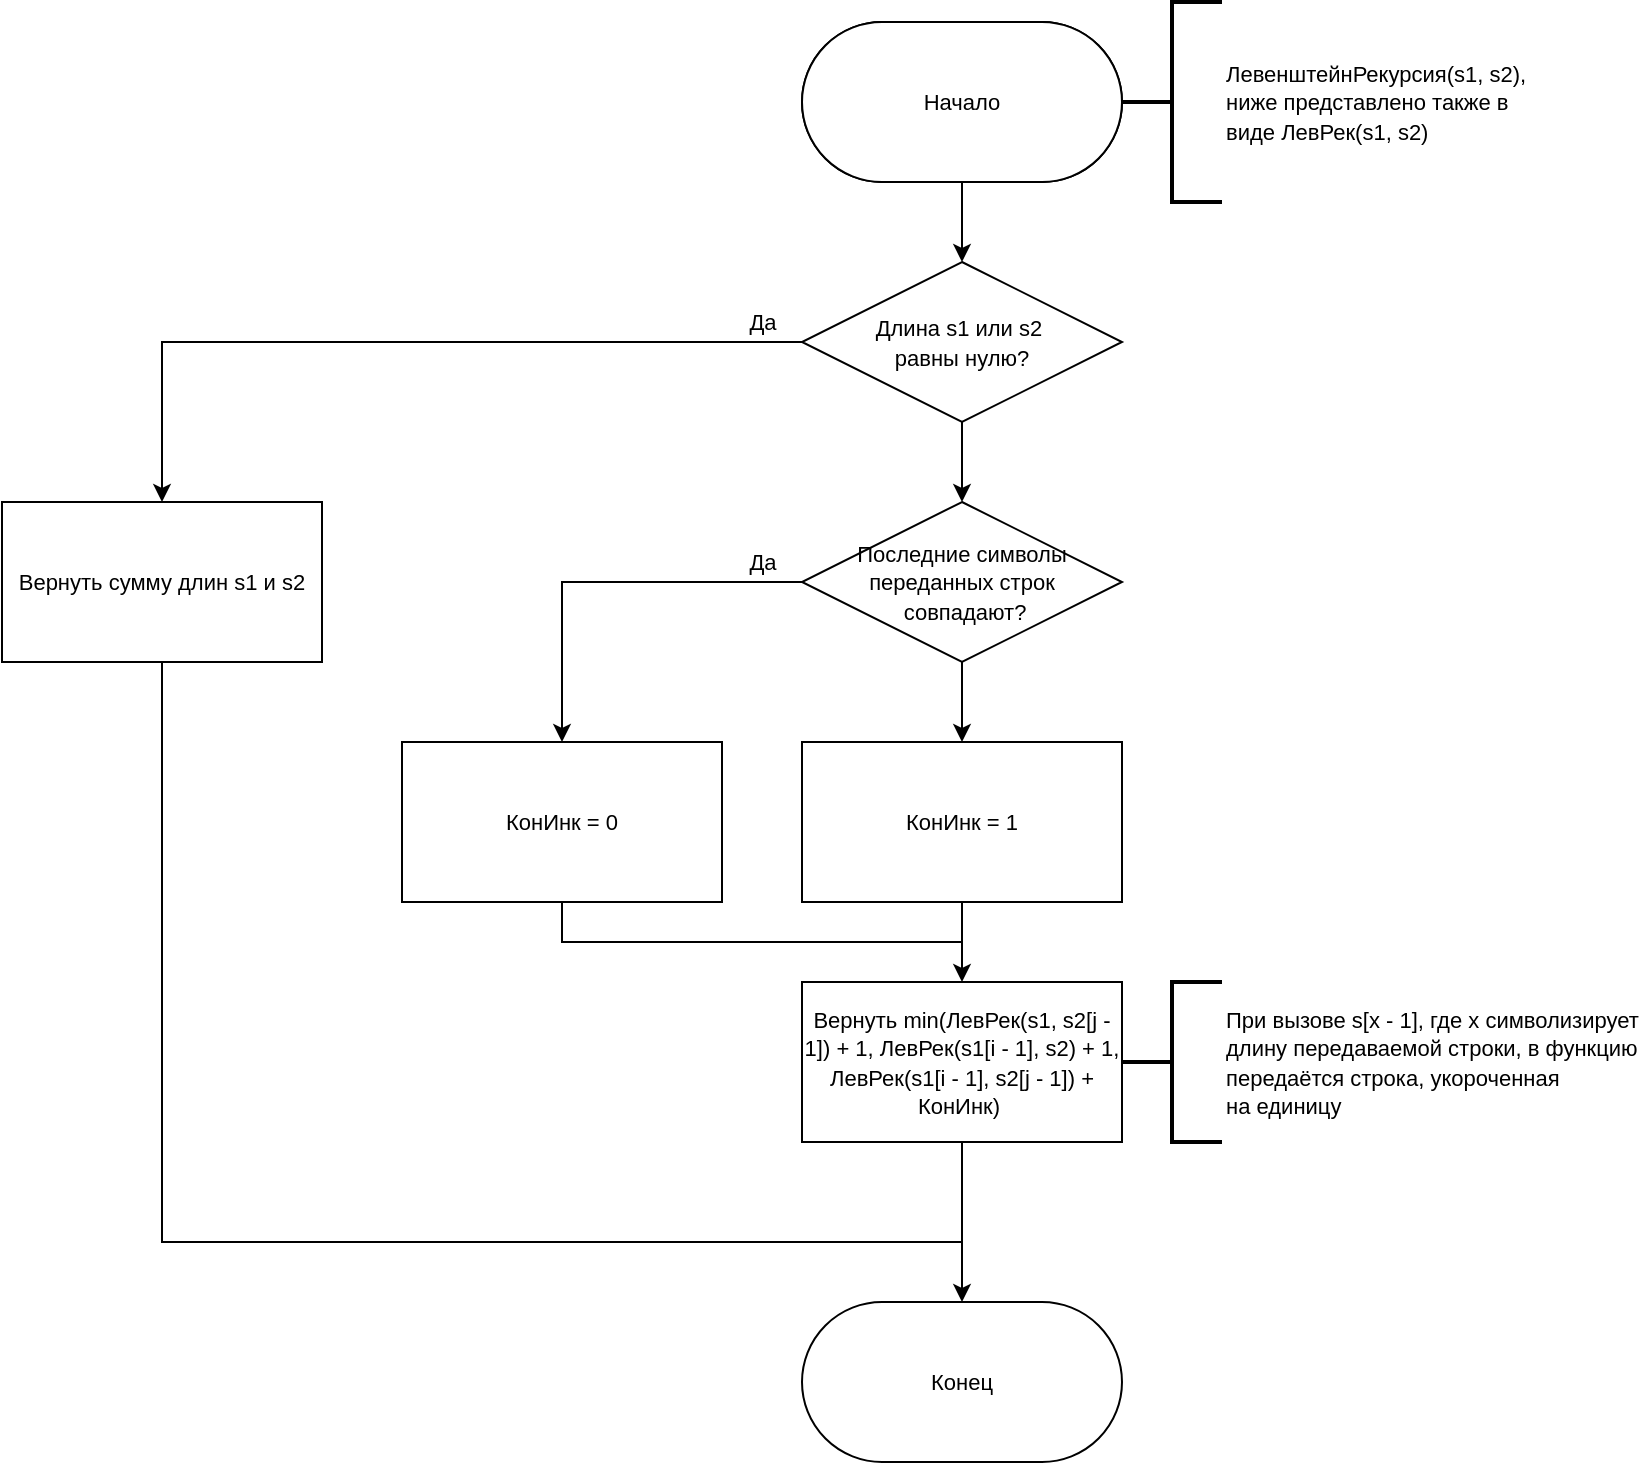 <mxfile version="13.7.3" type="device" pages="4"><diagram id="C5RBs43oDa-KdzZeNtuy" name="Рекурсивный"><mxGraphModel dx="1765" dy="1763" grid="1" gridSize="10" guides="1" tooltips="1" connect="1" arrows="1" fold="1" page="1" pageScale="1" pageWidth="827" pageHeight="1169" math="0" shadow="0"><root><mxCell id="WIyWlLk6GJQsqaUBKTNV-0"/><mxCell id="WIyWlLk6GJQsqaUBKTNV-1" parent="WIyWlLk6GJQsqaUBKTNV-0"/><mxCell id="fitbmS_GEIZHrCsXA0fL-2" value="" style="edgeStyle=orthogonalEdgeStyle;rounded=0;orthogonalLoop=1;jettySize=auto;html=1;entryX=0.5;entryY=0;entryDx=0;entryDy=0;" parent="WIyWlLk6GJQsqaUBKTNV-1" source="fitbmS_GEIZHrCsXA0fL-0" target="fitbmS_GEIZHrCsXA0fL-4" edge="1"><mxGeometry relative="1" as="geometry"><mxPoint x="380" y="130" as="targetPoint"/></mxGeometry></mxCell><mxCell id="fitbmS_GEIZHrCsXA0fL-0" value="&lt;font style=&quot;font-size: 11px&quot;&gt;Начало&lt;/font&gt;" style="rounded=1;whiteSpace=wrap;html=1;arcSize=50;" parent="WIyWlLk6GJQsqaUBKTNV-1" vertex="1"><mxGeometry x="280" width="160" height="80" as="geometry"/></mxCell><mxCell id="fitbmS_GEIZHrCsXA0fL-6" value="" style="edgeStyle=orthogonalEdgeStyle;rounded=0;orthogonalLoop=1;jettySize=auto;html=1;" parent="WIyWlLk6GJQsqaUBKTNV-1" source="fitbmS_GEIZHrCsXA0fL-4" target="fitbmS_GEIZHrCsXA0fL-5" edge="1"><mxGeometry relative="1" as="geometry"/></mxCell><mxCell id="fitbmS_GEIZHrCsXA0fL-7" value="Да" style="edgeLabel;html=1;align=center;verticalAlign=middle;resizable=0;points=[];" parent="fitbmS_GEIZHrCsXA0fL-6" vertex="1" connectable="0"><mxGeometry x="-0.565" y="-3" relative="1" as="geometry"><mxPoint x="66.83" y="-7.03" as="offset"/></mxGeometry></mxCell><mxCell id="fdsM_lGdeRtUok3dqgVo-2" style="edgeStyle=orthogonalEdgeStyle;rounded=0;orthogonalLoop=1;jettySize=auto;html=1;exitX=0.5;exitY=1;exitDx=0;exitDy=0;entryX=0.5;entryY=0;entryDx=0;entryDy=0;" parent="WIyWlLk6GJQsqaUBKTNV-1" source="fitbmS_GEIZHrCsXA0fL-4" target="fdsM_lGdeRtUok3dqgVo-3" edge="1"><mxGeometry relative="1" as="geometry"><mxPoint x="380" y="240" as="targetPoint"/></mxGeometry></mxCell><mxCell id="fitbmS_GEIZHrCsXA0fL-4" value="&lt;font style=&quot;font-size: 11px&quot;&gt;Длина s1 или s2&amp;nbsp;&lt;br&gt;равны нулю?&lt;/font&gt;" style="rhombus;whiteSpace=wrap;html=1;" parent="WIyWlLk6GJQsqaUBKTNV-1" vertex="1"><mxGeometry x="280" y="120" width="160" height="80" as="geometry"/></mxCell><mxCell id="fitbmS_GEIZHrCsXA0fL-5" value="&lt;font style=&quot;font-size: 11px&quot;&gt;Вернуть сумму длин s1 и s2&lt;/font&gt;" style="whiteSpace=wrap;html=1;" parent="WIyWlLk6GJQsqaUBKTNV-1" vertex="1"><mxGeometry x="-120" y="240" width="160" height="80" as="geometry"/></mxCell><mxCell id="fdsM_lGdeRtUok3dqgVo-5" value="" style="edgeStyle=orthogonalEdgeStyle;rounded=0;orthogonalLoop=1;jettySize=auto;html=1;entryX=0.5;entryY=0;entryDx=0;entryDy=0;exitX=1;exitY=0.5;exitDx=0;exitDy=0;" parent="WIyWlLk6GJQsqaUBKTNV-1" source="fdsM_lGdeRtUok3dqgVo-3" target="fdsM_lGdeRtUok3dqgVo-6" edge="1"><mxGeometry relative="1" as="geometry"><mxPoint x="510" y="360" as="targetPoint"/><Array as="points"><mxPoint x="160" y="280"/></Array></mxGeometry></mxCell><mxCell id="fdsM_lGdeRtUok3dqgVo-7" value="Да" style="edgeLabel;html=1;align=center;verticalAlign=middle;resizable=0;points=[];" parent="fdsM_lGdeRtUok3dqgVo-5" vertex="1" connectable="0"><mxGeometry x="-0.018" y="-30" relative="1" as="geometry"><mxPoint x="-3.44" y="20" as="offset"/></mxGeometry></mxCell><mxCell id="fdsM_lGdeRtUok3dqgVo-9" value="" style="edgeStyle=orthogonalEdgeStyle;rounded=0;orthogonalLoop=1;jettySize=auto;html=1;entryX=0.5;entryY=0;entryDx=0;entryDy=0;" parent="WIyWlLk6GJQsqaUBKTNV-1" source="fdsM_lGdeRtUok3dqgVo-3" target="fdsM_lGdeRtUok3dqgVo-10" edge="1"><mxGeometry relative="1" as="geometry"><mxPoint x="360" y="410" as="targetPoint"/></mxGeometry></mxCell><mxCell id="fdsM_lGdeRtUok3dqgVo-3" value="&lt;font style=&quot;font-size: 11px&quot;&gt;Последние символы переданных строк&lt;br&gt;&amp;nbsp;совпадают?&lt;/font&gt;" style="rhombus;whiteSpace=wrap;html=1;" parent="WIyWlLk6GJQsqaUBKTNV-1" vertex="1"><mxGeometry x="280" y="240" width="160" height="80" as="geometry"/></mxCell><mxCell id="eP9jKGii5KeqXg1onC0a-0" style="edgeStyle=orthogonalEdgeStyle;rounded=0;orthogonalLoop=1;jettySize=auto;html=1;exitX=0.5;exitY=1;exitDx=0;exitDy=0;endArrow=none;endFill=0;" edge="1" parent="WIyWlLk6GJQsqaUBKTNV-1" source="fdsM_lGdeRtUok3dqgVo-6"><mxGeometry relative="1" as="geometry"><mxPoint x="360" y="470" as="targetPoint"/><Array as="points"><mxPoint x="160" y="460"/><mxPoint x="360" y="460"/></Array></mxGeometry></mxCell><mxCell id="fdsM_lGdeRtUok3dqgVo-6" value="&lt;font style=&quot;font-size: 11px&quot;&gt;КонИнк = 0&lt;/font&gt;" style="whiteSpace=wrap;html=1;" parent="WIyWlLk6GJQsqaUBKTNV-1" vertex="1"><mxGeometry x="80" y="360" width="160" height="80" as="geometry"/></mxCell><mxCell id="fdsM_lGdeRtUok3dqgVo-13" value="" style="edgeStyle=orthogonalEdgeStyle;rounded=0;orthogonalLoop=1;jettySize=auto;html=1;entryX=0.5;entryY=0;entryDx=0;entryDy=0;" parent="WIyWlLk6GJQsqaUBKTNV-1" source="fdsM_lGdeRtUok3dqgVo-10" target="fdsM_lGdeRtUok3dqgVo-14" edge="1"><mxGeometry relative="1" as="geometry"><mxPoint x="360" y="490" as="targetPoint"/></mxGeometry></mxCell><mxCell id="fdsM_lGdeRtUok3dqgVo-10" value="&lt;font style=&quot;font-size: 11px&quot;&gt;КонИнк = 1&lt;/font&gt;" style="whiteSpace=wrap;html=1;" parent="WIyWlLk6GJQsqaUBKTNV-1" vertex="1"><mxGeometry x="280" y="360" width="160" height="80" as="geometry"/></mxCell><mxCell id="fdsM_lGdeRtUok3dqgVo-22" style="edgeStyle=orthogonalEdgeStyle;rounded=0;orthogonalLoop=1;jettySize=auto;html=1;exitX=0.5;exitY=1;exitDx=0;exitDy=0;entryX=0.5;entryY=0;entryDx=0;entryDy=0;" parent="WIyWlLk6GJQsqaUBKTNV-1" source="fdsM_lGdeRtUok3dqgVo-14" target="fdsM_lGdeRtUok3dqgVo-21" edge="1"><mxGeometry relative="1" as="geometry"/></mxCell><mxCell id="fdsM_lGdeRtUok3dqgVo-14" value="&lt;font style=&quot;font-size: 11px&quot;&gt;Вернуть min(ЛевРек(s1, s2[j - 1]) + 1, ЛевРек(s1[i - 1], s2) + 1, ЛевРек(s1[i - 1], s2[j - 1]) + КонИнк)&amp;nbsp;&lt;/font&gt;" style="whiteSpace=wrap;html=1;" parent="WIyWlLk6GJQsqaUBKTNV-1" vertex="1"><mxGeometry x="280" y="480" width="160" height="80" as="geometry"/></mxCell><mxCell id="fdsM_lGdeRtUok3dqgVo-16" value="&lt;font style=&quot;font-size: 11px&quot;&gt;ЛевенштейнРекурсия(s1, s2),&lt;br&gt;ниже представлено также в&lt;br&gt;виде ЛевРек(s1, s2)&lt;/font&gt;" style="strokeWidth=2;html=1;shape=mxgraph.flowchart.annotation_2;align=left;labelPosition=right;pointerEvents=1;" parent="WIyWlLk6GJQsqaUBKTNV-1" vertex="1"><mxGeometry x="440" y="-10" width="50" height="100" as="geometry"/></mxCell><mxCell id="fdsM_lGdeRtUok3dqgVo-18" value="&lt;font style=&quot;font-size: 11px&quot;&gt;При вызове s[x - 1], где x символизирует&lt;br&gt;длину передаваемой строки, в функцию &lt;br&gt;передаётся строка, укороченная &lt;br&gt;на единицу&lt;/font&gt;" style="strokeWidth=2;html=1;shape=mxgraph.flowchart.annotation_2;align=left;labelPosition=right;pointerEvents=1;" parent="WIyWlLk6GJQsqaUBKTNV-1" vertex="1"><mxGeometry x="440" y="480" width="50" height="80" as="geometry"/></mxCell><mxCell id="fdsM_lGdeRtUok3dqgVo-21" value="&lt;span style=&quot;font-size: 11px&quot;&gt;Конец&lt;/span&gt;" style="rounded=1;whiteSpace=wrap;html=1;arcSize=50;" parent="WIyWlLk6GJQsqaUBKTNV-1" vertex="1"><mxGeometry x="280" y="640" width="160" height="80" as="geometry"/></mxCell><mxCell id="fdsM_lGdeRtUok3dqgVo-24" style="edgeStyle=orthogonalEdgeStyle;rounded=0;orthogonalLoop=1;jettySize=auto;html=1;exitX=0.5;exitY=1;exitDx=0;exitDy=0;endArrow=none;endFill=0;" parent="WIyWlLk6GJQsqaUBKTNV-1" edge="1"><mxGeometry relative="1" as="geometry"><mxPoint x="360" y="610" as="targetPoint"/><mxPoint x="-40" y="320" as="sourcePoint"/><Array as="points"><mxPoint x="-40" y="610"/></Array></mxGeometry></mxCell><mxCell id="AhNAAVZu8lXlSQiAcvVP-0" value="&lt;font style=&quot;font-size: 11px&quot;&gt;Начало&lt;/font&gt;" style="rounded=1;whiteSpace=wrap;html=1;arcSize=50;" vertex="1" parent="WIyWlLk6GJQsqaUBKTNV-1"><mxGeometry x="280" width="160" height="80" as="geometry"/></mxCell></root></mxGraphModel></diagram><diagram id="_ixuveTr15aO5BiXUr_Y" name="Рекурсивный с матрицей"><mxGraphModel dx="648" dy="1579" grid="1" gridSize="10" guides="1" tooltips="1" connect="1" arrows="1" fold="1" page="1" pageScale="1" pageWidth="827" pageHeight="1169" math="0" shadow="0"><root><mxCell id="Bpo7bAOS9B0CpnGpOXt_-0"/><mxCell id="Bpo7bAOS9B0CpnGpOXt_-1" parent="Bpo7bAOS9B0CpnGpOXt_-0"/><mxCell id="sZU6pnXQjV9hUupVh4Nb-0" value="" style="edgeStyle=orthogonalEdgeStyle;rounded=0;orthogonalLoop=1;jettySize=auto;html=1;entryX=0.5;entryY=0;entryDx=0;entryDy=0;" edge="1" parent="Bpo7bAOS9B0CpnGpOXt_-1"><mxGeometry relative="1" as="geometry"><mxPoint x="360" y="120.0" as="targetPoint"/><mxPoint x="360" y="80.0" as="sourcePoint"/></mxGeometry></mxCell><mxCell id="sZU6pnXQjV9hUupVh4Nb-1" value="&lt;font style=&quot;font-size: 11px&quot;&gt;ЛевенштейнМатричнаяРекурсия(s1, s2, matrix),&lt;br&gt;ниже представлено также в&lt;br&gt;виде ЛевМатРек(s1, s2, matrix)&lt;/font&gt;" style="strokeWidth=2;html=1;shape=mxgraph.flowchart.annotation_2;align=left;labelPosition=right;pointerEvents=1;" vertex="1" parent="Bpo7bAOS9B0CpnGpOXt_-1"><mxGeometry x="440" y="-10" width="50" height="100" as="geometry"/></mxCell><mxCell id="sZU6pnXQjV9hUupVh4Nb-2" value="&lt;font style=&quot;font-size: 11px&quot;&gt;Начало&lt;/font&gt;" style="rounded=1;whiteSpace=wrap;html=1;arcSize=50;" vertex="1" parent="Bpo7bAOS9B0CpnGpOXt_-1"><mxGeometry x="280" width="160" height="80" as="geometry"/></mxCell><mxCell id="fSftbOrMccFeVKrXyeRf-1" value="" style="edgeStyle=orthogonalEdgeStyle;rounded=0;orthogonalLoop=1;jettySize=auto;html=1;entryX=0.5;entryY=0;entryDx=0;entryDy=0;" edge="1" parent="Bpo7bAOS9B0CpnGpOXt_-1"><mxGeometry relative="1" as="geometry"><mxPoint x="360" y="240.0" as="targetPoint"/><mxPoint x="360" y="200.0" as="sourcePoint"/></mxGeometry></mxCell><mxCell id="fSftbOrMccFeVKrXyeRf-5" value="" style="edgeStyle=orthogonalEdgeStyle;rounded=0;orthogonalLoop=1;jettySize=auto;html=1;endArrow=none;endFill=0;" edge="1" parent="Bpo7bAOS9B0CpnGpOXt_-1" source="fSftbOrMccFeVKrXyeRf-2"><mxGeometry relative="1" as="geometry"><mxPoint x="360" y="720" as="targetPoint"/><Array as="points"><mxPoint x="40" y="280"/><mxPoint x="40" y="720"/></Array></mxGeometry></mxCell><mxCell id="fSftbOrMccFeVKrXyeRf-6" value="Да" style="edgeLabel;html=1;align=center;verticalAlign=middle;resizable=0;points=[];" vertex="1" connectable="0" parent="fSftbOrMccFeVKrXyeRf-5"><mxGeometry x="-0.713" y="1" relative="1" as="geometry"><mxPoint x="-8.33" y="-9" as="offset"/></mxGeometry></mxCell><mxCell id="fSftbOrMccFeVKrXyeRf-2" value="matrix[s1len][s2len] != inf" style="rhombus;whiteSpace=wrap;html=1;" vertex="1" parent="Bpo7bAOS9B0CpnGpOXt_-1"><mxGeometry x="280" y="240" width="160" height="80" as="geometry"/></mxCell><mxCell id="fSftbOrMccFeVKrXyeRf-3" value="s1len = длина строки s1&lt;br&gt;s2len = длина строки s2" style="rounded=0;whiteSpace=wrap;html=1;" vertex="1" parent="Bpo7bAOS9B0CpnGpOXt_-1"><mxGeometry x="280" y="120" width="160" height="80" as="geometry"/></mxCell><mxCell id="C8imIobY1lVIWLf5Z-5f-9" style="edgeStyle=orthogonalEdgeStyle;rounded=0;orthogonalLoop=1;jettySize=auto;html=1;exitX=0.5;exitY=1;exitDx=0;exitDy=0;entryX=0.5;entryY=0;entryDx=0;entryDy=0;" edge="1" parent="Bpo7bAOS9B0CpnGpOXt_-1" target="C8imIobY1lVIWLf5Z-5f-1"><mxGeometry relative="1" as="geometry"><mxPoint x="360" y="320" as="sourcePoint"/></mxGeometry></mxCell><mxCell id="C8imIobY1lVIWLf5Z-5f-0" value="" style="edgeStyle=orthogonalEdgeStyle;rounded=0;orthogonalLoop=1;jettySize=auto;html=1;entryX=0.5;entryY=0;entryDx=0;entryDy=0;" edge="1" parent="Bpo7bAOS9B0CpnGpOXt_-1" source="C8imIobY1lVIWLf5Z-5f-1" target="C8imIobY1lVIWLf5Z-5f-5"><mxGeometry relative="1" as="geometry"><mxPoint x="360" y="530" as="targetPoint"/></mxGeometry></mxCell><mxCell id="C8imIobY1lVIWLf5Z-5f-10" style="edgeStyle=orthogonalEdgeStyle;rounded=0;orthogonalLoop=1;jettySize=auto;html=1;exitX=0;exitY=0.5;exitDx=0;exitDy=0;entryX=0.5;entryY=0;entryDx=0;entryDy=0;" edge="1" parent="Bpo7bAOS9B0CpnGpOXt_-1" source="C8imIobY1lVIWLf5Z-5f-1" target="C8imIobY1lVIWLf5Z-5f-3"><mxGeometry relative="1" as="geometry"/></mxCell><mxCell id="C8imIobY1lVIWLf5Z-5f-12" value="Да" style="edgeLabel;html=1;align=center;verticalAlign=middle;resizable=0;points=[];" vertex="1" connectable="0" parent="C8imIobY1lVIWLf5Z-5f-10"><mxGeometry x="-0.783" relative="1" as="geometry"><mxPoint y="-10" as="offset"/></mxGeometry></mxCell><mxCell id="C8imIobY1lVIWLf5Z-5f-1" value="&lt;font style=&quot;font-size: 11px&quot;&gt;Последние символы переданных строк&lt;br&gt;&amp;nbsp;совпадают?&lt;/font&gt;" style="rhombus;whiteSpace=wrap;html=1;" vertex="1" parent="Bpo7bAOS9B0CpnGpOXt_-1"><mxGeometry x="280" y="360" width="160" height="80" as="geometry"/></mxCell><mxCell id="C8imIobY1lVIWLf5Z-5f-2" style="edgeStyle=orthogonalEdgeStyle;rounded=0;orthogonalLoop=1;jettySize=auto;html=1;exitX=0.5;exitY=1;exitDx=0;exitDy=0;endArrow=none;endFill=0;" edge="1" parent="Bpo7bAOS9B0CpnGpOXt_-1" source="C8imIobY1lVIWLf5Z-5f-3"><mxGeometry relative="1" as="geometry"><mxPoint x="360" y="580" as="targetPoint"/><Array as="points"><mxPoint x="160" y="580"/><mxPoint x="360" y="580"/></Array></mxGeometry></mxCell><mxCell id="C8imIobY1lVIWLf5Z-5f-3" value="&lt;font style=&quot;font-size: 11px&quot;&gt;КонИнк = 0&lt;/font&gt;" style="whiteSpace=wrap;html=1;" vertex="1" parent="Bpo7bAOS9B0CpnGpOXt_-1"><mxGeometry x="80" y="480" width="160" height="80" as="geometry"/></mxCell><mxCell id="C8imIobY1lVIWLf5Z-5f-4" value="" style="edgeStyle=orthogonalEdgeStyle;rounded=0;orthogonalLoop=1;jettySize=auto;html=1;entryX=0.5;entryY=0;entryDx=0;entryDy=0;" edge="1" parent="Bpo7bAOS9B0CpnGpOXt_-1" source="C8imIobY1lVIWLf5Z-5f-5" target="C8imIobY1lVIWLf5Z-5f-7"><mxGeometry relative="1" as="geometry"><mxPoint x="360" y="610" as="targetPoint"/></mxGeometry></mxCell><mxCell id="C8imIobY1lVIWLf5Z-5f-5" value="&lt;font style=&quot;font-size: 11px&quot;&gt;КонИнк = 1&lt;/font&gt;" style="whiteSpace=wrap;html=1;" vertex="1" parent="Bpo7bAOS9B0CpnGpOXt_-1"><mxGeometry x="280" y="480" width="160" height="80" as="geometry"/></mxCell><mxCell id="C8imIobY1lVIWLf5Z-5f-6" style="edgeStyle=orthogonalEdgeStyle;rounded=0;orthogonalLoop=1;jettySize=auto;html=1;exitX=0.5;exitY=1;exitDx=0;exitDy=0;entryX=0.5;entryY=0;entryDx=0;entryDy=0;" edge="1" parent="Bpo7bAOS9B0CpnGpOXt_-1" source="C8imIobY1lVIWLf5Z-5f-7"><mxGeometry relative="1" as="geometry"><mxPoint x="360" y="760" as="targetPoint"/></mxGeometry></mxCell><mxCell id="C8imIobY1lVIWLf5Z-5f-7" value="&lt;font style=&quot;font-size: 10px&quot;&gt;matrix[s1len][s2len] = min(ЛевМатРек(s1, s2[j - 1], matrix) + 1, ЛевМатРек(s1[i - 1], s2, matrix) + 1, ЛевМатРек(s1[i - 1], s2[j - 1], matrix) + КонИнк)&amp;nbsp;&lt;/font&gt;" style="whiteSpace=wrap;html=1;" vertex="1" parent="Bpo7bAOS9B0CpnGpOXt_-1"><mxGeometry x="280" y="600" width="160" height="80" as="geometry"/></mxCell><mxCell id="eFJKZoTrT4prFg_AOieW-1" style="edgeStyle=orthogonalEdgeStyle;rounded=0;orthogonalLoop=1;jettySize=auto;html=1;exitX=0.5;exitY=1;exitDx=0;exitDy=0;entryX=0.5;entryY=0;entryDx=0;entryDy=0;endArrow=classic;endFill=1;" edge="1" parent="Bpo7bAOS9B0CpnGpOXt_-1" source="_um89JirwhBUXYcnXHzJ-1" target="eFJKZoTrT4prFg_AOieW-0"><mxGeometry relative="1" as="geometry"/></mxCell><mxCell id="_um89JirwhBUXYcnXHzJ-1" value="&lt;font style=&quot;font-size: 11px&quot;&gt;Вернуть matrix[s1len][s2len]&lt;/font&gt;" style="rounded=0;whiteSpace=wrap;html=1;" vertex="1" parent="Bpo7bAOS9B0CpnGpOXt_-1"><mxGeometry x="280" y="760" width="160" height="80" as="geometry"/></mxCell><mxCell id="nEEwPO-jxRV2NYzvabUs-0" value="&lt;font style=&quot;font-size: 11px&quot;&gt;При вызове s[x - 1], где x символизирует&lt;br&gt;длину передаваемой строки, в функцию &lt;br&gt;передаётся строка, укороченная &lt;br&gt;на единицу&lt;/font&gt;" style="strokeWidth=2;html=1;shape=mxgraph.flowchart.annotation_2;align=left;labelPosition=right;pointerEvents=1;" vertex="1" parent="Bpo7bAOS9B0CpnGpOXt_-1"><mxGeometry x="440" y="600" width="50" height="80" as="geometry"/></mxCell><mxCell id="eFJKZoTrT4prFg_AOieW-0" value="&lt;span style=&quot;font-size: 11px&quot;&gt;Конец&lt;/span&gt;" style="rounded=1;whiteSpace=wrap;html=1;arcSize=50;" vertex="1" parent="Bpo7bAOS9B0CpnGpOXt_-1"><mxGeometry x="280" y="880" width="160" height="80" as="geometry"/></mxCell></root></mxGraphModel></diagram><diagram id="9k5QxmZqUYq3Nfb_t6Y6" name="Итеративный в матрицей"><mxGraphModel dx="1133" dy="1887" grid="1" gridSize="10" guides="1" tooltips="1" connect="1" arrows="1" fold="1" page="1" pageScale="1" pageWidth="827" pageHeight="1169" math="0" shadow="0"><root><mxCell id="nxG55XM6qoKoNd_hxh9i-0"/><mxCell id="nxG55XM6qoKoNd_hxh9i-1" parent="nxG55XM6qoKoNd_hxh9i-0"/><mxCell id="QNGYcu5ZK28bkZiOkK_7-0" value="" style="edgeStyle=orthogonalEdgeStyle;rounded=0;orthogonalLoop=1;jettySize=auto;html=1;entryX=0.5;entryY=0;entryDx=0;entryDy=0;" edge="1" parent="nxG55XM6qoKoNd_hxh9i-1" source="QNGYcu5ZK28bkZiOkK_7-3"><mxGeometry relative="1" as="geometry"><mxPoint x="360" y="120.0" as="targetPoint"/><mxPoint x="360" y="80.0" as="sourcePoint"/></mxGeometry></mxCell><mxCell id="QNGYcu5ZK28bkZiOkK_7-1" value="&lt;font style=&quot;font-size: 11px&quot;&gt;ЛевенштейнИтеративно(s1, s2, matrix),&lt;br&gt;&lt;/font&gt;" style="strokeWidth=2;html=1;shape=mxgraph.flowchart.annotation_2;align=left;labelPosition=right;pointerEvents=1;" vertex="1" parent="nxG55XM6qoKoNd_hxh9i-1"><mxGeometry x="440" y="-10" width="50" height="100" as="geometry"/></mxCell><mxCell id="QNGYcu5ZK28bkZiOkK_7-2" value="&lt;font style=&quot;font-size: 11px&quot;&gt;Начало&lt;/font&gt;" style="rounded=1;whiteSpace=wrap;html=1;arcSize=50;" vertex="1" parent="nxG55XM6qoKoNd_hxh9i-1"><mxGeometry x="280" width="160" height="80" as="geometry"/></mxCell><mxCell id="QNGYcu5ZK28bkZiOkK_7-5" style="edgeStyle=orthogonalEdgeStyle;rounded=0;orthogonalLoop=1;jettySize=auto;html=1;exitX=0.5;exitY=1;exitDx=0;exitDy=0;entryX=0.5;entryY=0;entryDx=0;entryDy=0;entryPerimeter=0;endArrow=classic;endFill=1;" edge="1" parent="nxG55XM6qoKoNd_hxh9i-1" source="QNGYcu5ZK28bkZiOkK_7-3" target="QNGYcu5ZK28bkZiOkK_7-4"><mxGeometry relative="1" as="geometry"/></mxCell><mxCell id="QNGYcu5ZK28bkZiOkK_7-4" value="Цикл i от 1 до s2len + 1" style="strokeWidth=1;html=1;shape=stencil(1VbBcoIwEP0ajjiRjFaPHWpPjhcPPa+4asaQMAlV+/eNLEwJFktjL53hkH0L7+1bsoGIp/YABUYJU5BjxF+iJFlqXThgKXJRutAtD5SYMgrPFM5nFIItMCsJO4ERsJFIGVsafcSz2JY1g1AHNMTKFxF7dvdcL55mWilHIrSyXqaVd2QglHuWXYiMjSYk81HHFBVOIccSjYd+2VsRECWvwUrjYUrrACXfUaP7k9Lb75XGYUqLkO51tcYDxVYBvtiIJR25+Wyg3jpIbx7qLqiXzdQFuOvR46lD+gaQpxvIjnuj39X22yoLuA73TaJJ5/qErU3X6dW9BjQMUqgWw9PDDJ0G/gHFdBAFmMwtjD/oxvdxieEibGx0CddX4eUkmD3GjiXeSdh7KXtGLFpwPW9NtTygWt8w+09+/WInk0fthuyQkI2eSW3xznng8Jthq9CeCeXpThu8M7o7ISV9ovtOhRuCCqVfhgr4BA==);whiteSpace=wrap;shadow=0;sketch=0;perimeterSpacing=0;" vertex="1" parent="nxG55XM6qoKoNd_hxh9i-1"><mxGeometry x="280" y="240" width="160" height="80" as="geometry"/></mxCell><mxCell id="QNGYcu5ZK28bkZiOkK_7-6" style="edgeStyle=orthogonalEdgeStyle;rounded=0;orthogonalLoop=1;jettySize=auto;html=1;exitX=0.5;exitY=1;exitDx=0;exitDy=0;entryX=0.5;entryY=0;entryDx=0;entryDy=0;entryPerimeter=0;endArrow=classic;endFill=1;" edge="1" parent="nxG55XM6qoKoNd_hxh9i-1" target="QNGYcu5ZK28bkZiOkK_7-7"><mxGeometry relative="1" as="geometry"><mxPoint x="360" y="320" as="sourcePoint"/></mxGeometry></mxCell><mxCell id="QNGYcu5ZK28bkZiOkK_7-7" value="Цикл j от 1 до s1len + 1" style="strokeWidth=1;html=1;shape=stencil(1VbBcoIwEP0ajjiRjFaPHWpPjhcPPa+4asaQMAlV+/eNLEwJFktjL53hkH0L7+1bsoGIp/YABUYJU5BjxF+iJFlqXThgKXJRutAtD5SYMgrPFM5nFIItMCsJO4ERsJFIGVsafcSz2JY1g1AHNMTKFxF7dvdcL55mWilHIrSyXqaVd2QglHuWXYiMjSYk81HHFBVOIccSjYd+2VsRECWvwUrjYUrrACXfUaP7k9Lb75XGYUqLkO51tcYDxVYBvtiIJR25+Wyg3jpIbx7qLqiXzdQFuOvR46lD+gaQpxvIjnuj39X22yoLuA73TaJJ5/qErU3X6dW9BjQMUqgWw9PDDJ0G/gHFdBAFmMwtjD/oxvdxieEibGx0CddX4eUkmD3GjiXeSdh7KXtGLFpwPW9NtTygWt8w+09+/WInk0fthuyQkI2eSW3xznng8Jthq9CeCeXpThu8M7o7ISV9ovtOhRuCCqVfhgr4BA==);whiteSpace=wrap;shadow=0;sketch=0;perimeterSpacing=0;" vertex="1" parent="nxG55XM6qoKoNd_hxh9i-1"><mxGeometry x="280" y="360" width="160" height="80" as="geometry"/></mxCell><mxCell id="QNGYcu5ZK28bkZiOkK_7-3" value="s1len = длина строки s1&lt;br&gt;s2len = длина строки s2" style="rounded=0;whiteSpace=wrap;html=1;" vertex="1" parent="nxG55XM6qoKoNd_hxh9i-1"><mxGeometry x="280" y="120" width="160" height="80" as="geometry"/></mxCell><mxCell id="QNGYcu5ZK28bkZiOkK_7-8" value="" style="edgeStyle=orthogonalEdgeStyle;rounded=0;orthogonalLoop=1;jettySize=auto;html=1;entryX=0.5;entryY=0;entryDx=0;entryDy=0;" edge="1" parent="nxG55XM6qoKoNd_hxh9i-1" target="QNGYcu5ZK28bkZiOkK_7-3"><mxGeometry relative="1" as="geometry"><mxPoint x="360" y="120.0" as="targetPoint"/><mxPoint x="360" y="80.0" as="sourcePoint"/></mxGeometry></mxCell><mxCell id="wbJj_imextazVIfT4X0T-1" style="edgeStyle=orthogonalEdgeStyle;rounded=0;orthogonalLoop=1;jettySize=auto;html=1;exitX=0.5;exitY=1;exitDx=0;exitDy=0;entryX=0.5;entryY=1;entryDx=0;entryDy=0;entryPerimeter=0;endArrow=classic;endFill=1;" edge="1" parent="nxG55XM6qoKoNd_hxh9i-1" source="QNGYcu5ZK28bkZiOkK_7-9" target="wbJj_imextazVIfT4X0T-0"><mxGeometry relative="1" as="geometry"/></mxCell><mxCell id="QNGYcu5ZK28bkZiOkK_7-9" value="matrix[i][j] = min(matrix[i-1][j] + 1, matrix[i][j - 1] + 1, matrix[i - 1][j - 1] + конИнк)" style="rounded=0;whiteSpace=wrap;html=1;" vertex="1" parent="nxG55XM6qoKoNd_hxh9i-1"><mxGeometry x="280" y="720" width="160" height="80" as="geometry"/></mxCell><mxCell id="QNGYcu5ZK28bkZiOkK_7-10" value="" style="edgeStyle=orthogonalEdgeStyle;rounded=0;orthogonalLoop=1;jettySize=auto;html=1;" edge="1" parent="nxG55XM6qoKoNd_hxh9i-1"><mxGeometry relative="1" as="geometry"><mxPoint x="360" y="480" as="targetPoint"/><mxPoint x="360" y="440.0" as="sourcePoint"/></mxGeometry></mxCell><mxCell id="OzRftQv6G627CeHPphDZ-3" style="edgeStyle=orthogonalEdgeStyle;rounded=0;orthogonalLoop=1;jettySize=auto;html=1;exitX=0;exitY=0.5;exitDx=0;exitDy=0;entryX=0.5;entryY=0;entryDx=0;entryDy=0;endArrow=classic;endFill=1;" edge="1" parent="nxG55XM6qoKoNd_hxh9i-1" source="OzRftQv6G627CeHPphDZ-0" target="OzRftQv6G627CeHPphDZ-1"><mxGeometry relative="1" as="geometry"/></mxCell><mxCell id="OzRftQv6G627CeHPphDZ-4" value="Да" style="edgeLabel;html=1;align=center;verticalAlign=middle;resizable=0;points=[];" vertex="1" connectable="0" parent="OzRftQv6G627CeHPphDZ-3"><mxGeometry x="-0.612" y="-4" relative="1" as="geometry"><mxPoint x="19.17" y="-6" as="offset"/></mxGeometry></mxCell><mxCell id="OzRftQv6G627CeHPphDZ-5" style="edgeStyle=orthogonalEdgeStyle;rounded=0;orthogonalLoop=1;jettySize=auto;html=1;exitX=0.5;exitY=1;exitDx=0;exitDy=0;entryX=0.5;entryY=0;entryDx=0;entryDy=0;endArrow=classic;endFill=1;" edge="1" parent="nxG55XM6qoKoNd_hxh9i-1" source="OzRftQv6G627CeHPphDZ-0" target="OzRftQv6G627CeHPphDZ-2"><mxGeometry relative="1" as="geometry"/></mxCell><mxCell id="OzRftQv6G627CeHPphDZ-0" value="&lt;span style=&quot;font-size: 11px&quot;&gt;s1[j] = s2[i]&lt;/span&gt;" style="rhombus;whiteSpace=wrap;html=1;" vertex="1" parent="nxG55XM6qoKoNd_hxh9i-1"><mxGeometry x="280" y="480" width="160" height="80" as="geometry"/></mxCell><mxCell id="OzRftQv6G627CeHPphDZ-6" style="edgeStyle=orthogonalEdgeStyle;rounded=0;orthogonalLoop=1;jettySize=auto;html=1;exitX=0.5;exitY=1;exitDx=0;exitDy=0;endArrow=none;endFill=0;" edge="1" parent="nxG55XM6qoKoNd_hxh9i-1" source="OzRftQv6G627CeHPphDZ-1"><mxGeometry relative="1" as="geometry"><mxPoint x="360" y="700" as="targetPoint"/><Array as="points"><mxPoint x="160" y="700"/><mxPoint x="360" y="700"/></Array></mxGeometry></mxCell><mxCell id="OzRftQv6G627CeHPphDZ-1" value="&lt;font style=&quot;font-size: 11px&quot;&gt;КонИнк = 0&lt;/font&gt;" style="whiteSpace=wrap;html=1;" vertex="1" parent="nxG55XM6qoKoNd_hxh9i-1"><mxGeometry x="80" y="600" width="160" height="80" as="geometry"/></mxCell><mxCell id="OzRftQv6G627CeHPphDZ-7" style="edgeStyle=orthogonalEdgeStyle;rounded=0;orthogonalLoop=1;jettySize=auto;html=1;exitX=0.5;exitY=1;exitDx=0;exitDy=0;entryX=0.5;entryY=0;entryDx=0;entryDy=0;endArrow=classic;endFill=1;" edge="1" parent="nxG55XM6qoKoNd_hxh9i-1" source="OzRftQv6G627CeHPphDZ-2" target="QNGYcu5ZK28bkZiOkK_7-9"><mxGeometry relative="1" as="geometry"/></mxCell><mxCell id="OzRftQv6G627CeHPphDZ-2" value="&lt;font style=&quot;font-size: 11px&quot;&gt;КонИнк = 1&lt;/font&gt;" style="whiteSpace=wrap;html=1;" vertex="1" parent="nxG55XM6qoKoNd_hxh9i-1"><mxGeometry x="280" y="600" width="160" height="80" as="geometry"/></mxCell><mxCell id="wbJj_imextazVIfT4X0T-0" value="Цикл j" style="strokeWidth=1;html=1;shape=stencil(1VbBcoIwEP0ajjiRjFaPHWpPjhcPPa+4asaQMAlV+/eNLEwJFktjL53hkH0L7+1bsoGIp/YABUYJU5BjxF+iJFlqXThgKXJRutAtD5SYMgrPFM5nFIItMCsJO4ERsJFIGVsafcSz2JY1g1AHNMTKFxF7dvdcL55mWilHIrSyXqaVd2QglHuWXYiMjSYk81HHFBVOIccSjYd+2VsRECWvwUrjYUrrACXfUaP7k9Lb75XGYUqLkO51tcYDxVYBvtiIJR25+Wyg3jpIbx7qLqiXzdQFuOvR46lD+gaQpxvIjnuj39X22yoLuA73TaJJ5/qErU3X6dW9BjQMUqgWw9PDDJ0G/gHFdBAFmMwtjD/oxvdxieEibGx0CddX4eUkmD3GjiXeSdh7KXtGLFpwPW9NtTygWt8w+09+/WInk0fthuyQkI2eSW3xznng8Jthq9CeCeXpThu8M7o7ISV9ovtOhRuCCqVfhgr4BA==);whiteSpace=wrap;shadow=0;sketch=0;perimeterSpacing=0;flipH=1;flipV=1;" vertex="1" parent="nxG55XM6qoKoNd_hxh9i-1"><mxGeometry x="280" y="840" width="160" height="80" as="geometry"/></mxCell><mxCell id="wbJj_imextazVIfT4X0T-2" style="edgeStyle=orthogonalEdgeStyle;rounded=0;orthogonalLoop=1;jettySize=auto;html=1;exitX=0.5;exitY=1;exitDx=0;exitDy=0;entryX=0.5;entryY=1;entryDx=0;entryDy=0;entryPerimeter=0;endArrow=classic;endFill=1;" edge="1" parent="nxG55XM6qoKoNd_hxh9i-1" target="wbJj_imextazVIfT4X0T-3"><mxGeometry relative="1" as="geometry"><mxPoint x="360" y="920" as="sourcePoint"/></mxGeometry></mxCell><mxCell id="wbJj_imextazVIfT4X0T-3" value="Цикл i" style="strokeWidth=1;html=1;shape=stencil(1VbBcoIwEP0ajjiRjFaPHWpPjhcPPa+4asaQMAlV+/eNLEwJFktjL53hkH0L7+1bsoGIp/YABUYJU5BjxF+iJFlqXThgKXJRutAtD5SYMgrPFM5nFIItMCsJO4ERsJFIGVsafcSz2JY1g1AHNMTKFxF7dvdcL55mWilHIrSyXqaVd2QglHuWXYiMjSYk81HHFBVOIccSjYd+2VsRECWvwUrjYUrrACXfUaP7k9Lb75XGYUqLkO51tcYDxVYBvtiIJR25+Wyg3jpIbx7qLqiXzdQFuOvR46lD+gaQpxvIjnuj39X22yoLuA73TaJJ5/qErU3X6dW9BjQMUqgWw9PDDJ0G/gHFdBAFmMwtjD/oxvdxieEibGx0CddX4eUkmD3GjiXeSdh7KXtGLFpwPW9NtTygWt8w+09+/WInk0fthuyQkI2eSW3xznng8Jthq9CeCeXpThu8M7o7ISV9ovtOhRuCCqVfhgr4BA==);whiteSpace=wrap;shadow=0;sketch=0;perimeterSpacing=0;flipH=1;flipV=1;" vertex="1" parent="nxG55XM6qoKoNd_hxh9i-1"><mxGeometry x="280" y="960" width="160" height="80" as="geometry"/></mxCell><mxCell id="wbJj_imextazVIfT4X0T-4" value="Вернуть matrix[s1len][s2len]" style="rounded=0;whiteSpace=wrap;html=1;" vertex="1" parent="nxG55XM6qoKoNd_hxh9i-1"><mxGeometry x="280" y="1080" width="160" height="80" as="geometry"/></mxCell><mxCell id="wbJj_imextazVIfT4X0T-5" style="edgeStyle=orthogonalEdgeStyle;rounded=0;orthogonalLoop=1;jettySize=auto;html=1;exitX=0.5;exitY=1;exitDx=0;exitDy=0;entryX=0.5;entryY=0;entryDx=0;entryDy=0;endArrow=classic;endFill=1;" edge="1" parent="nxG55XM6qoKoNd_hxh9i-1" target="wbJj_imextazVIfT4X0T-4"><mxGeometry relative="1" as="geometry"><mxPoint x="360" y="1040" as="sourcePoint"/></mxGeometry></mxCell><mxCell id="6vA0MjO3jctsn7EIHB2w-0" style="edgeStyle=orthogonalEdgeStyle;rounded=0;orthogonalLoop=1;jettySize=auto;html=1;exitX=0.5;exitY=1;exitDx=0;exitDy=0;entryX=0.5;entryY=0;entryDx=0;entryDy=0;endArrow=classic;endFill=1;" edge="1" parent="nxG55XM6qoKoNd_hxh9i-1" target="6vA0MjO3jctsn7EIHB2w-1"><mxGeometry relative="1" as="geometry"><mxPoint x="360" y="1160" as="sourcePoint"/></mxGeometry></mxCell><mxCell id="6vA0MjO3jctsn7EIHB2w-1" value="&lt;span style=&quot;font-size: 11px&quot;&gt;Конец&lt;/span&gt;" style="rounded=1;whiteSpace=wrap;html=1;arcSize=50;" vertex="1" parent="nxG55XM6qoKoNd_hxh9i-1"><mxGeometry x="280" y="1200" width="160" height="80" as="geometry"/></mxCell></root></mxGraphModel></diagram><diagram id="Oh5WWPklXZLh4AfH-979" name="дамерау чекеряут"><mxGraphModel dx="1133" dy="1887" grid="1" gridSize="10" guides="1" tooltips="1" connect="1" arrows="1" fold="1" page="1" pageScale="1" pageWidth="827" pageHeight="1169" math="0" shadow="0"><root><mxCell id="iNNLQnsLQyzRliuu3bL4-0"/><mxCell id="iNNLQnsLQyzRliuu3bL4-1" parent="iNNLQnsLQyzRliuu3bL4-0"/><mxCell id="wkJqMbqFH6PbdWvbWIpu-0" value="" style="edgeStyle=orthogonalEdgeStyle;rounded=0;orthogonalLoop=1;jettySize=auto;html=1;entryX=0.5;entryY=0;entryDx=0;entryDy=0;" edge="1" parent="iNNLQnsLQyzRliuu3bL4-1" source="wkJqMbqFH6PbdWvbWIpu-7"><mxGeometry relative="1" as="geometry"><mxPoint x="360" y="120" as="targetPoint"/><mxPoint x="360" y="80.0" as="sourcePoint"/></mxGeometry></mxCell><mxCell id="wkJqMbqFH6PbdWvbWIpu-1" value="&lt;font style=&quot;font-size: 11px&quot;&gt;ДамерауЛевенштейн(s1, s2, matrix),&lt;br&gt;&lt;/font&gt;" style="strokeWidth=2;html=1;shape=mxgraph.flowchart.annotation_2;align=left;labelPosition=right;pointerEvents=1;" vertex="1" parent="iNNLQnsLQyzRliuu3bL4-1"><mxGeometry x="440" y="-10" width="50" height="100" as="geometry"/></mxCell><mxCell id="wkJqMbqFH6PbdWvbWIpu-2" value="&lt;font style=&quot;font-size: 11px&quot;&gt;Начало&lt;/font&gt;" style="rounded=1;whiteSpace=wrap;html=1;arcSize=50;" vertex="1" parent="iNNLQnsLQyzRliuu3bL4-1"><mxGeometry x="280" width="160" height="80" as="geometry"/></mxCell><mxCell id="wkJqMbqFH6PbdWvbWIpu-3" style="edgeStyle=orthogonalEdgeStyle;rounded=0;orthogonalLoop=1;jettySize=auto;html=1;exitX=0.5;exitY=1;exitDx=0;exitDy=0;entryX=0.5;entryY=0;entryDx=0;entryDy=0;entryPerimeter=0;endArrow=classic;endFill=1;" edge="1" parent="iNNLQnsLQyzRliuu3bL4-1" source="wkJqMbqFH6PbdWvbWIpu-7" target="wkJqMbqFH6PbdWvbWIpu-4"><mxGeometry relative="1" as="geometry"/></mxCell><mxCell id="wkJqMbqFH6PbdWvbWIpu-4" value="Цикл i от 1 до s2len + 1" style="strokeWidth=1;html=1;shape=stencil(1VbBcoIwEP0ajjiRjFaPHWpPjhcPPa+4asaQMAlV+/eNLEwJFktjL53hkH0L7+1bsoGIp/YABUYJU5BjxF+iJFlqXThgKXJRutAtD5SYMgrPFM5nFIItMCsJO4ERsJFIGVsafcSz2JY1g1AHNMTKFxF7dvdcL55mWilHIrSyXqaVd2QglHuWXYiMjSYk81HHFBVOIccSjYd+2VsRECWvwUrjYUrrACXfUaP7k9Lb75XGYUqLkO51tcYDxVYBvtiIJR25+Wyg3jpIbx7qLqiXzdQFuOvR46lD+gaQpxvIjnuj39X22yoLuA73TaJJ5/qErU3X6dW9BjQMUqgWw9PDDJ0G/gHFdBAFmMwtjD/oxvdxieEibGx0CddX4eUkmD3GjiXeSdh7KXtGLFpwPW9NtTygWt8w+09+/WInk0fthuyQkI2eSW3xznng8Jthq9CeCeXpThu8M7o7ISV9ovtOhRuCCqVfhgr4BA==);whiteSpace=wrap;shadow=0;sketch=0;perimeterSpacing=0;" vertex="1" parent="iNNLQnsLQyzRliuu3bL4-1"><mxGeometry x="280" y="240" width="160" height="80" as="geometry"/></mxCell><mxCell id="wkJqMbqFH6PbdWvbWIpu-5" style="edgeStyle=orthogonalEdgeStyle;rounded=0;orthogonalLoop=1;jettySize=auto;html=1;exitX=0.5;exitY=1;exitDx=0;exitDy=0;entryX=0.5;entryY=0;entryDx=0;entryDy=0;entryPerimeter=0;endArrow=classic;endFill=1;" edge="1" parent="iNNLQnsLQyzRliuu3bL4-1" target="wkJqMbqFH6PbdWvbWIpu-6"><mxGeometry relative="1" as="geometry"><mxPoint x="360" y="320" as="sourcePoint"/></mxGeometry></mxCell><mxCell id="wkJqMbqFH6PbdWvbWIpu-6" value="Цикл j от 1 до s1len + 1" style="strokeWidth=1;html=1;shape=stencil(1VbBcoIwEP0ajjiRjFaPHWpPjhcPPa+4asaQMAlV+/eNLEwJFktjL53hkH0L7+1bsoGIp/YABUYJU5BjxF+iJFlqXThgKXJRutAtD5SYMgrPFM5nFIItMCsJO4ERsJFIGVsafcSz2JY1g1AHNMTKFxF7dvdcL55mWilHIrSyXqaVd2QglHuWXYiMjSYk81HHFBVOIccSjYd+2VsRECWvwUrjYUrrACXfUaP7k9Lb75XGYUqLkO51tcYDxVYBvtiIJR25+Wyg3jpIbx7qLqiXzdQFuOvR46lD+gaQpxvIjnuj39X22yoLuA73TaJJ5/qErU3X6dW9BjQMUqgWw9PDDJ0G/gHFdBAFmMwtjD/oxvdxieEibGx0CddX4eUkmD3GjiXeSdh7KXtGLFpwPW9NtTygWt8w+09+/WInk0fthuyQkI2eSW3xznng8Jthq9CeCeXpThu8M7o7ISV9ovtOhRuCCqVfhgr4BA==);whiteSpace=wrap;shadow=0;sketch=0;perimeterSpacing=0;" vertex="1" parent="iNNLQnsLQyzRliuu3bL4-1"><mxGeometry x="280" y="360" width="160" height="80" as="geometry"/></mxCell><mxCell id="wkJqMbqFH6PbdWvbWIpu-7" value="s1len = длина строки s1&lt;br&gt;s2len = длина строки s2" style="rounded=0;whiteSpace=wrap;html=1;" vertex="1" parent="iNNLQnsLQyzRliuu3bL4-1"><mxGeometry x="280" y="120" width="160" height="80" as="geometry"/></mxCell><mxCell id="wkJqMbqFH6PbdWvbWIpu-8" value="" style="edgeStyle=orthogonalEdgeStyle;rounded=0;orthogonalLoop=1;jettySize=auto;html=1;entryX=0.5;entryY=0;entryDx=0;entryDy=0;" edge="1" parent="iNNLQnsLQyzRliuu3bL4-1" target="wkJqMbqFH6PbdWvbWIpu-7"><mxGeometry relative="1" as="geometry"><mxPoint x="360" y="120.0" as="targetPoint"/><mxPoint x="360" y="80" as="sourcePoint"/></mxGeometry></mxCell><mxCell id="PvudXLnqxOCN_xB9HSd5-2" style="edgeStyle=orthogonalEdgeStyle;rounded=0;orthogonalLoop=1;jettySize=auto;html=1;exitX=0.5;exitY=1;exitDx=0;exitDy=0;entryX=0.5;entryY=0;entryDx=0;entryDy=0;endArrow=classic;endFill=1;" edge="1" parent="iNNLQnsLQyzRliuu3bL4-1" source="wkJqMbqFH6PbdWvbWIpu-10" target="PvudXLnqxOCN_xB9HSd5-1"><mxGeometry relative="1" as="geometry"/></mxCell><mxCell id="wkJqMbqFH6PbdWvbWIpu-10" value="tempVar = min(matrix[i-1][j] + 1, matrix[i][j - 1] + 1, matrix[i - 1][j - 1] + конИнк)" style="rounded=0;whiteSpace=wrap;html=1;" vertex="1" parent="iNNLQnsLQyzRliuu3bL4-1"><mxGeometry x="280" y="720" width="160" height="80" as="geometry"/></mxCell><mxCell id="wkJqMbqFH6PbdWvbWIpu-11" value="" style="edgeStyle=orthogonalEdgeStyle;rounded=0;orthogonalLoop=1;jettySize=auto;html=1;" edge="1" parent="iNNLQnsLQyzRliuu3bL4-1"><mxGeometry relative="1" as="geometry"><mxPoint x="360" y="480" as="targetPoint"/><mxPoint x="360" y="440" as="sourcePoint"/></mxGeometry></mxCell><mxCell id="wkJqMbqFH6PbdWvbWIpu-12" style="edgeStyle=orthogonalEdgeStyle;rounded=0;orthogonalLoop=1;jettySize=auto;html=1;exitX=0;exitY=0.5;exitDx=0;exitDy=0;entryX=0.5;entryY=0;entryDx=0;entryDy=0;endArrow=classic;endFill=1;" edge="1" parent="iNNLQnsLQyzRliuu3bL4-1" source="wkJqMbqFH6PbdWvbWIpu-15"><mxGeometry relative="1" as="geometry"><mxPoint x="160" y="600" as="targetPoint"/></mxGeometry></mxCell><mxCell id="wkJqMbqFH6PbdWvbWIpu-13" value="Да" style="edgeLabel;html=1;align=center;verticalAlign=middle;resizable=0;points=[];" vertex="1" connectable="0" parent="wkJqMbqFH6PbdWvbWIpu-12"><mxGeometry x="-0.612" y="-4" relative="1" as="geometry"><mxPoint x="19.17" y="-6" as="offset"/></mxGeometry></mxCell><mxCell id="wkJqMbqFH6PbdWvbWIpu-14" style="edgeStyle=orthogonalEdgeStyle;rounded=0;orthogonalLoop=1;jettySize=auto;html=1;exitX=0.5;exitY=1;exitDx=0;exitDy=0;entryX=0.5;entryY=0;entryDx=0;entryDy=0;endArrow=classic;endFill=1;" edge="1" parent="iNNLQnsLQyzRliuu3bL4-1" source="wkJqMbqFH6PbdWvbWIpu-15" target="wkJqMbqFH6PbdWvbWIpu-18"><mxGeometry relative="1" as="geometry"/></mxCell><mxCell id="wkJqMbqFH6PbdWvbWIpu-15" value="&lt;span style=&quot;font-size: 11px&quot;&gt;s1[j] = s2[i]&lt;/span&gt;" style="rhombus;whiteSpace=wrap;html=1;" vertex="1" parent="iNNLQnsLQyzRliuu3bL4-1"><mxGeometry x="280" y="480" width="160" height="80" as="geometry"/></mxCell><mxCell id="wkJqMbqFH6PbdWvbWIpu-16" style="edgeStyle=orthogonalEdgeStyle;rounded=0;orthogonalLoop=1;jettySize=auto;html=1;exitX=0.5;exitY=1;exitDx=0;exitDy=0;endArrow=none;endFill=0;" edge="1" parent="iNNLQnsLQyzRliuu3bL4-1"><mxGeometry relative="1" as="geometry"><mxPoint x="360" y="700" as="targetPoint"/><mxPoint x="160" y="680" as="sourcePoint"/><Array as="points"><mxPoint x="160" y="700"/><mxPoint x="360" y="700"/></Array></mxGeometry></mxCell><mxCell id="wkJqMbqFH6PbdWvbWIpu-17" style="edgeStyle=orthogonalEdgeStyle;rounded=0;orthogonalLoop=1;jettySize=auto;html=1;exitX=0.5;exitY=1;exitDx=0;exitDy=0;entryX=0.5;entryY=0;entryDx=0;entryDy=0;endArrow=classic;endFill=1;" edge="1" parent="iNNLQnsLQyzRliuu3bL4-1" source="wkJqMbqFH6PbdWvbWIpu-18" target="wkJqMbqFH6PbdWvbWIpu-10"><mxGeometry relative="1" as="geometry"/></mxCell><mxCell id="wkJqMbqFH6PbdWvbWIpu-18" value="&lt;font style=&quot;font-size: 11px&quot;&gt;КонИнк = 1&lt;/font&gt;" style="whiteSpace=wrap;html=1;" vertex="1" parent="iNNLQnsLQyzRliuu3bL4-1"><mxGeometry x="280" y="600" width="160" height="80" as="geometry"/></mxCell><mxCell id="wkJqMbqFH6PbdWvbWIpu-19" value="Цикл j" style="strokeWidth=1;html=1;shape=stencil(1VbBcoIwEP0ajjiRjFaPHWpPjhcPPa+4asaQMAlV+/eNLEwJFktjL53hkH0L7+1bsoGIp/YABUYJU5BjxF+iJFlqXThgKXJRutAtD5SYMgrPFM5nFIItMCsJO4ERsJFIGVsafcSz2JY1g1AHNMTKFxF7dvdcL55mWilHIrSyXqaVd2QglHuWXYiMjSYk81HHFBVOIccSjYd+2VsRECWvwUrjYUrrACXfUaP7k9Lb75XGYUqLkO51tcYDxVYBvtiIJR25+Wyg3jpIbx7qLqiXzdQFuOvR46lD+gaQpxvIjnuj39X22yoLuA73TaJJ5/qErU3X6dW9BjQMUqgWw9PDDJ0G/gHFdBAFmMwtjD/oxvdxieEibGx0CddX4eUkmD3GjiXeSdh7KXtGLFpwPW9NtTygWt8w+09+/WInk0fthuyQkI2eSW3xznng8Jthq9CeCeXpThu8M7o7ISV9ovtOhRuCCqVfhgr4BA==);whiteSpace=wrap;shadow=0;sketch=0;perimeterSpacing=0;flipH=1;flipV=1;" vertex="1" parent="iNNLQnsLQyzRliuu3bL4-1"><mxGeometry x="280" y="1200" width="160" height="80" as="geometry"/></mxCell><mxCell id="wkJqMbqFH6PbdWvbWIpu-20" style="edgeStyle=orthogonalEdgeStyle;rounded=0;orthogonalLoop=1;jettySize=auto;html=1;exitX=0.5;exitY=1;exitDx=0;exitDy=0;entryX=0.5;entryY=1;entryDx=0;entryDy=0;entryPerimeter=0;endArrow=classic;endFill=1;" edge="1" parent="iNNLQnsLQyzRliuu3bL4-1" target="wkJqMbqFH6PbdWvbWIpu-21"><mxGeometry relative="1" as="geometry"><mxPoint x="360" y="1280" as="sourcePoint"/></mxGeometry></mxCell><mxCell id="wkJqMbqFH6PbdWvbWIpu-21" value="Цикл i" style="strokeWidth=1;html=1;shape=stencil(1VbBcoIwEP0ajjiRjFaPHWpPjhcPPa+4asaQMAlV+/eNLEwJFktjL53hkH0L7+1bsoGIp/YABUYJU5BjxF+iJFlqXThgKXJRutAtD5SYMgrPFM5nFIItMCsJO4ERsJFIGVsafcSz2JY1g1AHNMTKFxF7dvdcL55mWilHIrSyXqaVd2QglHuWXYiMjSYk81HHFBVOIccSjYd+2VsRECWvwUrjYUrrACXfUaP7k9Lb75XGYUqLkO51tcYDxVYBvtiIJR25+Wyg3jpIbx7qLqiXzdQFuOvR46lD+gaQpxvIjnuj39X22yoLuA73TaJJ5/qErU3X6dW9BjQMUqgWw9PDDJ0G/gHFdBAFmMwtjD/oxvdxieEibGx0CddX4eUkmD3GjiXeSdh7KXtGLFpwPW9NtTygWt8w+09+/WInk0fthuyQkI2eSW3xznng8Jthq9CeCeXpThu8M7o7ISV9ovtOhRuCCqVfhgr4BA==);whiteSpace=wrap;shadow=0;sketch=0;perimeterSpacing=0;flipH=1;flipV=1;" vertex="1" parent="iNNLQnsLQyzRliuu3bL4-1"><mxGeometry x="280" y="1320" width="160" height="80" as="geometry"/></mxCell><mxCell id="wkJqMbqFH6PbdWvbWIpu-22" value="Вернуть matrix[s1len][s2len]" style="rounded=0;whiteSpace=wrap;html=1;" vertex="1" parent="iNNLQnsLQyzRliuu3bL4-1"><mxGeometry x="280" y="1440" width="160" height="80" as="geometry"/></mxCell><mxCell id="wkJqMbqFH6PbdWvbWIpu-23" style="edgeStyle=orthogonalEdgeStyle;rounded=0;orthogonalLoop=1;jettySize=auto;html=1;exitX=0.5;exitY=1;exitDx=0;exitDy=0;entryX=0.5;entryY=0;entryDx=0;entryDy=0;endArrow=classic;endFill=1;" edge="1" parent="iNNLQnsLQyzRliuu3bL4-1" target="wkJqMbqFH6PbdWvbWIpu-22"><mxGeometry relative="1" as="geometry"><mxPoint x="360" y="1400" as="sourcePoint"/></mxGeometry></mxCell><mxCell id="wkJqMbqFH6PbdWvbWIpu-24" style="edgeStyle=orthogonalEdgeStyle;rounded=0;orthogonalLoop=1;jettySize=auto;html=1;exitX=0.5;exitY=1;exitDx=0;exitDy=0;entryX=0.5;entryY=0;entryDx=0;entryDy=0;endArrow=classic;endFill=1;" edge="1" parent="iNNLQnsLQyzRliuu3bL4-1" target="wkJqMbqFH6PbdWvbWIpu-25"><mxGeometry relative="1" as="geometry"><mxPoint x="360" y="1520" as="sourcePoint"/></mxGeometry></mxCell><mxCell id="wkJqMbqFH6PbdWvbWIpu-25" value="&lt;span style=&quot;font-size: 11px&quot;&gt;Конец&lt;/span&gt;" style="rounded=1;whiteSpace=wrap;html=1;arcSize=50;" vertex="1" parent="iNNLQnsLQyzRliuu3bL4-1"><mxGeometry x="280" y="1560" width="160" height="80" as="geometry"/></mxCell><mxCell id="PvudXLnqxOCN_xB9HSd5-0" value="&lt;font style=&quot;font-size: 11px&quot;&gt;КонИнк = 0&lt;/font&gt;" style="whiteSpace=wrap;html=1;" vertex="1" parent="iNNLQnsLQyzRliuu3bL4-1"><mxGeometry x="80" y="600" width="160" height="80" as="geometry"/></mxCell><mxCell id="PvudXLnqxOCN_xB9HSd5-11" style="edgeStyle=orthogonalEdgeStyle;rounded=0;orthogonalLoop=1;jettySize=auto;html=1;exitX=0.5;exitY=1;exitDx=0;exitDy=0;entryX=0.5;entryY=0;entryDx=0;entryDy=0;endArrow=classic;endFill=1;" edge="1" parent="iNNLQnsLQyzRliuu3bL4-1" source="PvudXLnqxOCN_xB9HSd5-1" target="PvudXLnqxOCN_xB9HSd5-10"><mxGeometry relative="1" as="geometry"/></mxCell><mxCell id="PvudXLnqxOCN_xB9HSd5-1" value="&lt;span style=&quot;font-size: 10px&quot;&gt;i &amp;gt; 1 и j &amp;gt; 1,&lt;br&gt;&amp;nbsp;и s1[j - 1] = s2[i - 2], и s1[j - 2] = s2[i - 1]&lt;/span&gt;" style="rhombus;whiteSpace=wrap;html=1;" vertex="1" parent="iNNLQnsLQyzRliuu3bL4-1"><mxGeometry x="280" y="840" width="160" height="80" as="geometry"/></mxCell><mxCell id="PvudXLnqxOCN_xB9HSd5-4" style="edgeStyle=orthogonalEdgeStyle;rounded=0;orthogonalLoop=1;jettySize=auto;html=1;exitX=0;exitY=0.5;exitDx=0;exitDy=0;entryX=0.5;entryY=0;entryDx=0;entryDy=0;endArrow=classic;endFill=1;" edge="1" parent="iNNLQnsLQyzRliuu3bL4-1"><mxGeometry relative="1" as="geometry"><mxPoint x="160" y="960" as="targetPoint"/><mxPoint x="280" y="880" as="sourcePoint"/></mxGeometry></mxCell><mxCell id="PvudXLnqxOCN_xB9HSd5-5" value="Да" style="edgeLabel;html=1;align=center;verticalAlign=middle;resizable=0;points=[];" vertex="1" connectable="0" parent="PvudXLnqxOCN_xB9HSd5-4"><mxGeometry x="-0.612" y="-4" relative="1" as="geometry"><mxPoint x="19.17" y="-6" as="offset"/></mxGeometry></mxCell><mxCell id="PvudXLnqxOCN_xB9HSd5-9" style="edgeStyle=orthogonalEdgeStyle;rounded=0;orthogonalLoop=1;jettySize=auto;html=1;exitX=0.5;exitY=1;exitDx=0;exitDy=0;endArrow=none;endFill=0;" edge="1" parent="iNNLQnsLQyzRliuu3bL4-1" source="PvudXLnqxOCN_xB9HSd5-6"><mxGeometry relative="1" as="geometry"><mxPoint x="360" y="1060" as="targetPoint"/><Array as="points"><mxPoint x="160" y="1060"/></Array></mxGeometry></mxCell><mxCell id="PvudXLnqxOCN_xB9HSd5-6" value="tempVar = min(tempVar, matrix[i - 2][j - 2] + 1)" style="rounded=0;whiteSpace=wrap;html=1;" vertex="1" parent="iNNLQnsLQyzRliuu3bL4-1"><mxGeometry x="80" y="960" width="160" height="80" as="geometry"/></mxCell><mxCell id="PvudXLnqxOCN_xB9HSd5-12" style="edgeStyle=orthogonalEdgeStyle;rounded=0;orthogonalLoop=1;jettySize=auto;html=1;exitX=0.5;exitY=1;exitDx=0;exitDy=0;entryX=0.5;entryY=1;entryDx=0;entryDy=0;entryPerimeter=0;endArrow=classic;endFill=1;" edge="1" parent="iNNLQnsLQyzRliuu3bL4-1" source="PvudXLnqxOCN_xB9HSd5-10" target="wkJqMbqFH6PbdWvbWIpu-19"><mxGeometry relative="1" as="geometry"/></mxCell><mxCell id="PvudXLnqxOCN_xB9HSd5-10" value="matrix[i][j] = tempVar" style="rounded=0;whiteSpace=wrap;html=1;" vertex="1" parent="iNNLQnsLQyzRliuu3bL4-1"><mxGeometry x="280" y="1080" width="160" height="80" as="geometry"/></mxCell></root></mxGraphModel></diagram></mxfile>
